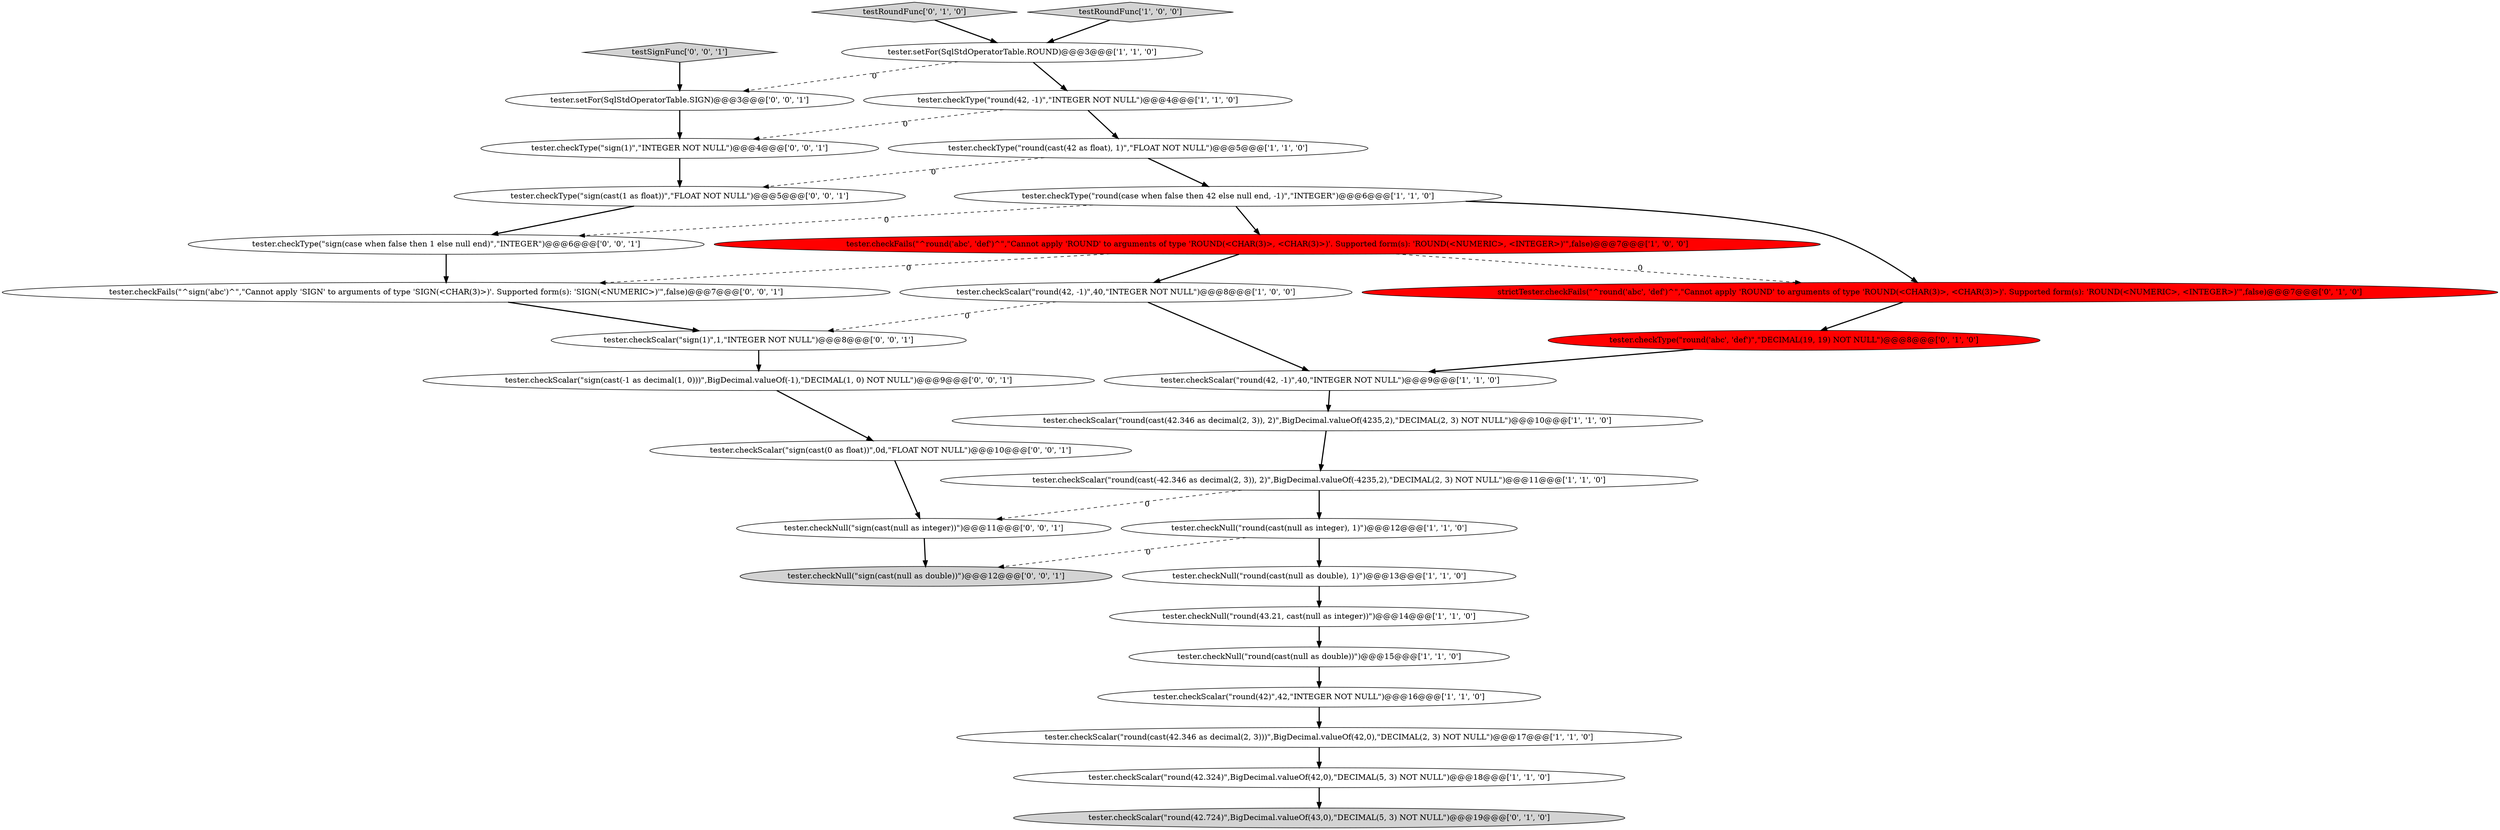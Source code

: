digraph {
15 [style = filled, label = "tester.checkType(\"round(cast(42 as float), 1)\",\"FLOAT NOT NULL\")@@@5@@@['1', '1', '0']", fillcolor = white, shape = ellipse image = "AAA0AAABBB1BBB"];
23 [style = filled, label = "tester.checkType(\"sign(cast(1 as float))\",\"FLOAT NOT NULL\")@@@5@@@['0', '0', '1']", fillcolor = white, shape = ellipse image = "AAA0AAABBB3BBB"];
16 [style = filled, label = "tester.checkScalar(\"round(42, -1)\",40,\"INTEGER NOT NULL\")@@@9@@@['1', '1', '0']", fillcolor = white, shape = ellipse image = "AAA0AAABBB1BBB"];
14 [style = filled, label = "tester.checkNull(\"round(cast(null as double))\")@@@15@@@['1', '1', '0']", fillcolor = white, shape = ellipse image = "AAA0AAABBB1BBB"];
9 [style = filled, label = "tester.checkScalar(\"round(42, -1)\",40,\"INTEGER NOT NULL\")@@@8@@@['1', '0', '0']", fillcolor = white, shape = ellipse image = "AAA0AAABBB1BBB"];
31 [style = filled, label = "testSignFunc['0', '0', '1']", fillcolor = lightgray, shape = diamond image = "AAA0AAABBB3BBB"];
5 [style = filled, label = "tester.setFor(SqlStdOperatorTable.ROUND)@@@3@@@['1', '1', '0']", fillcolor = white, shape = ellipse image = "AAA0AAABBB1BBB"];
29 [style = filled, label = "tester.checkScalar(\"sign(cast(-1 as decimal(1, 0)))\",BigDecimal.valueOf(-1),\"DECIMAL(1, 0) NOT NULL\")@@@9@@@['0', '0', '1']", fillcolor = white, shape = ellipse image = "AAA0AAABBB3BBB"];
7 [style = filled, label = "tester.checkNull(\"round(cast(null as double), 1)\")@@@13@@@['1', '1', '0']", fillcolor = white, shape = ellipse image = "AAA0AAABBB1BBB"];
25 [style = filled, label = "tester.checkScalar(\"sign(1)\",1,\"INTEGER NOT NULL\")@@@8@@@['0', '0', '1']", fillcolor = white, shape = ellipse image = "AAA0AAABBB3BBB"];
18 [style = filled, label = "tester.checkType(\"round('abc', 'def')\",\"DECIMAL(19, 19) NOT NULL\")@@@8@@@['0', '1', '0']", fillcolor = red, shape = ellipse image = "AAA1AAABBB2BBB"];
0 [style = filled, label = "tester.checkScalar(\"round(cast(-42.346 as decimal(2, 3)), 2)\",BigDecimal.valueOf(-4235,2),\"DECIMAL(2, 3) NOT NULL\")@@@11@@@['1', '1', '0']", fillcolor = white, shape = ellipse image = "AAA0AAABBB1BBB"];
22 [style = filled, label = "tester.checkNull(\"sign(cast(null as integer))\")@@@11@@@['0', '0', '1']", fillcolor = white, shape = ellipse image = "AAA0AAABBB3BBB"];
24 [style = filled, label = "tester.checkScalar(\"sign(cast(0 as float))\",0d,\"FLOAT NOT NULL\")@@@10@@@['0', '0', '1']", fillcolor = white, shape = ellipse image = "AAA0AAABBB3BBB"];
28 [style = filled, label = "tester.checkType(\"sign(case when false then 1 else null end)\",\"INTEGER\")@@@6@@@['0', '0', '1']", fillcolor = white, shape = ellipse image = "AAA0AAABBB3BBB"];
2 [style = filled, label = "tester.checkNull(\"round(43.21, cast(null as integer))\")@@@14@@@['1', '1', '0']", fillcolor = white, shape = ellipse image = "AAA0AAABBB1BBB"];
6 [style = filled, label = "tester.checkType(\"round(case when false then 42 else null end, -1)\",\"INTEGER\")@@@6@@@['1', '1', '0']", fillcolor = white, shape = ellipse image = "AAA0AAABBB1BBB"];
4 [style = filled, label = "tester.checkType(\"round(42, -1)\",\"INTEGER NOT NULL\")@@@4@@@['1', '1', '0']", fillcolor = white, shape = ellipse image = "AAA0AAABBB1BBB"];
8 [style = filled, label = "tester.checkFails(\"^round('abc', 'def')^\",\"Cannot apply 'ROUND' to arguments of type 'ROUND\(<CHAR\(3\)>, <CHAR\(3\)>\)'\. Supported form\(s\): 'ROUND\(<NUMERIC>, <INTEGER>\)'\",false)@@@7@@@['1', '0', '0']", fillcolor = red, shape = ellipse image = "AAA1AAABBB1BBB"];
12 [style = filled, label = "tester.checkScalar(\"round(42.324)\",BigDecimal.valueOf(42,0),\"DECIMAL(5, 3) NOT NULL\")@@@18@@@['1', '1', '0']", fillcolor = white, shape = ellipse image = "AAA0AAABBB1BBB"];
30 [style = filled, label = "tester.setFor(SqlStdOperatorTable.SIGN)@@@3@@@['0', '0', '1']", fillcolor = white, shape = ellipse image = "AAA0AAABBB3BBB"];
21 [style = filled, label = "tester.checkFails(\"^sign('abc')^\",\"Cannot apply 'SIGN' to arguments of type 'SIGN\(<CHAR\(3\)>\)'\. Supported form\(s\): 'SIGN\(<NUMERIC>\)'\",false)@@@7@@@['0', '0', '1']", fillcolor = white, shape = ellipse image = "AAA0AAABBB3BBB"];
17 [style = filled, label = "testRoundFunc['0', '1', '0']", fillcolor = lightgray, shape = diamond image = "AAA0AAABBB2BBB"];
13 [style = filled, label = "tester.checkScalar(\"round(42)\",42,\"INTEGER NOT NULL\")@@@16@@@['1', '1', '0']", fillcolor = white, shape = ellipse image = "AAA0AAABBB1BBB"];
1 [style = filled, label = "tester.checkScalar(\"round(cast(42.346 as decimal(2, 3)))\",BigDecimal.valueOf(42,0),\"DECIMAL(2, 3) NOT NULL\")@@@17@@@['1', '1', '0']", fillcolor = white, shape = ellipse image = "AAA0AAABBB1BBB"];
10 [style = filled, label = "tester.checkNull(\"round(cast(null as integer), 1)\")@@@12@@@['1', '1', '0']", fillcolor = white, shape = ellipse image = "AAA0AAABBB1BBB"];
3 [style = filled, label = "tester.checkScalar(\"round(cast(42.346 as decimal(2, 3)), 2)\",BigDecimal.valueOf(4235,2),\"DECIMAL(2, 3) NOT NULL\")@@@10@@@['1', '1', '0']", fillcolor = white, shape = ellipse image = "AAA0AAABBB1BBB"];
19 [style = filled, label = "strictTester.checkFails(\"^round('abc', 'def')^\",\"Cannot apply 'ROUND' to arguments of type 'ROUND\(<CHAR\(3\)>, <CHAR\(3\)>\)'\. Supported form\(s\): 'ROUND\(<NUMERIC>, <INTEGER>\)'\",false)@@@7@@@['0', '1', '0']", fillcolor = red, shape = ellipse image = "AAA1AAABBB2BBB"];
20 [style = filled, label = "tester.checkScalar(\"round(42.724)\",BigDecimal.valueOf(43,0),\"DECIMAL(5, 3) NOT NULL\")@@@19@@@['0', '1', '0']", fillcolor = lightgray, shape = ellipse image = "AAA0AAABBB2BBB"];
26 [style = filled, label = "tester.checkNull(\"sign(cast(null as double))\")@@@12@@@['0', '0', '1']", fillcolor = lightgray, shape = ellipse image = "AAA0AAABBB3BBB"];
27 [style = filled, label = "tester.checkType(\"sign(1)\",\"INTEGER NOT NULL\")@@@4@@@['0', '0', '1']", fillcolor = white, shape = ellipse image = "AAA0AAABBB3BBB"];
11 [style = filled, label = "testRoundFunc['1', '0', '0']", fillcolor = lightgray, shape = diamond image = "AAA0AAABBB1BBB"];
16->3 [style = bold, label=""];
22->26 [style = bold, label=""];
8->19 [style = dashed, label="0"];
17->5 [style = bold, label=""];
19->18 [style = bold, label=""];
15->23 [style = dashed, label="0"];
4->15 [style = bold, label=""];
30->27 [style = bold, label=""];
12->20 [style = bold, label=""];
4->27 [style = dashed, label="0"];
15->6 [style = bold, label=""];
6->19 [style = bold, label=""];
21->25 [style = bold, label=""];
25->29 [style = bold, label=""];
8->21 [style = dashed, label="0"];
24->22 [style = bold, label=""];
10->7 [style = bold, label=""];
0->22 [style = dashed, label="0"];
9->16 [style = bold, label=""];
13->1 [style = bold, label=""];
3->0 [style = bold, label=""];
23->28 [style = bold, label=""];
6->28 [style = dashed, label="0"];
11->5 [style = bold, label=""];
0->10 [style = bold, label=""];
28->21 [style = bold, label=""];
10->26 [style = dashed, label="0"];
7->2 [style = bold, label=""];
2->14 [style = bold, label=""];
5->4 [style = bold, label=""];
6->8 [style = bold, label=""];
31->30 [style = bold, label=""];
8->9 [style = bold, label=""];
1->12 [style = bold, label=""];
9->25 [style = dashed, label="0"];
27->23 [style = bold, label=""];
14->13 [style = bold, label=""];
29->24 [style = bold, label=""];
5->30 [style = dashed, label="0"];
18->16 [style = bold, label=""];
}
